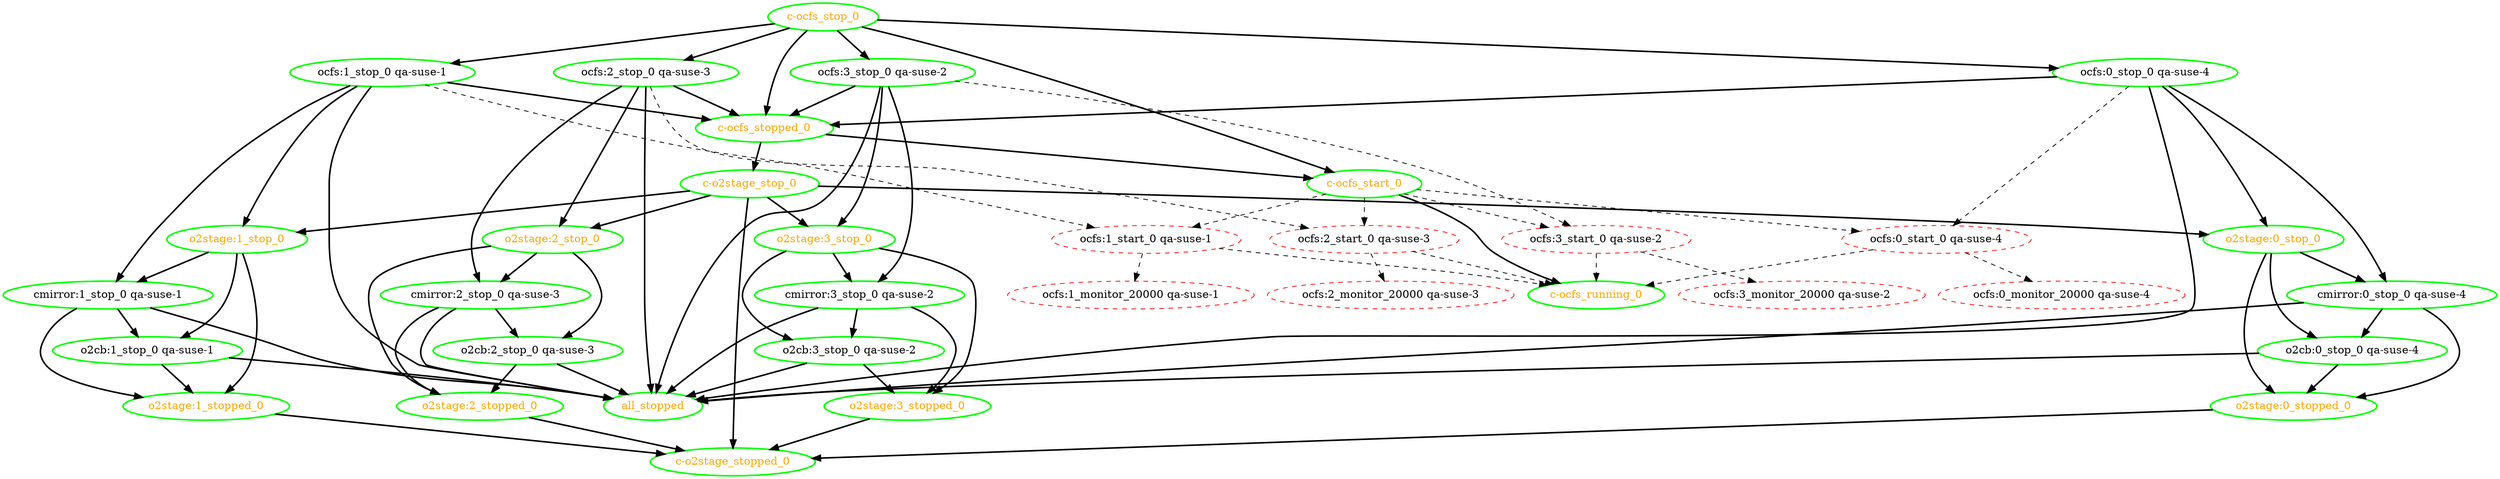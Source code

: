 digraph "g" {
"all_stopped" [ style=bold color="green" fontcolor="orange"  ]
"c-o2stage_stop_0" -> "c-o2stage_stopped_0" [ style = bold]
"c-o2stage_stop_0" -> "o2stage:0_stop_0" [ style = bold]
"c-o2stage_stop_0" -> "o2stage:1_stop_0" [ style = bold]
"c-o2stage_stop_0" -> "o2stage:2_stop_0" [ style = bold]
"c-o2stage_stop_0" -> "o2stage:3_stop_0" [ style = bold]
"c-o2stage_stop_0" [ style=bold color="green" fontcolor="orange"  ]
"c-o2stage_stopped_0" [ style=bold color="green" fontcolor="orange"  ]
"c-ocfs_running_0" [ style=bold color="green" fontcolor="orange"  ]
"c-ocfs_start_0" -> "c-ocfs_running_0" [ style = bold]
"c-ocfs_start_0" -> "ocfs:0_start_0 qa-suse-4" [ style = dashed]
"c-ocfs_start_0" -> "ocfs:1_start_0 qa-suse-1" [ style = dashed]
"c-ocfs_start_0" -> "ocfs:2_start_0 qa-suse-3" [ style = dashed]
"c-ocfs_start_0" -> "ocfs:3_start_0 qa-suse-2" [ style = dashed]
"c-ocfs_start_0" [ style=bold color="green" fontcolor="orange"  ]
"c-ocfs_stop_0" -> "c-ocfs_start_0" [ style = bold]
"c-ocfs_stop_0" -> "c-ocfs_stopped_0" [ style = bold]
"c-ocfs_stop_0" -> "ocfs:0_stop_0 qa-suse-4" [ style = bold]
"c-ocfs_stop_0" -> "ocfs:1_stop_0 qa-suse-1" [ style = bold]
"c-ocfs_stop_0" -> "ocfs:2_stop_0 qa-suse-3" [ style = bold]
"c-ocfs_stop_0" -> "ocfs:3_stop_0 qa-suse-2" [ style = bold]
"c-ocfs_stop_0" [ style=bold color="green" fontcolor="orange"  ]
"c-ocfs_stopped_0" -> "c-o2stage_stop_0" [ style = bold]
"c-ocfs_stopped_0" -> "c-ocfs_start_0" [ style = bold]
"c-ocfs_stopped_0" [ style=bold color="green" fontcolor="orange"  ]
"cmirror:0_stop_0 qa-suse-4" -> "all_stopped" [ style = bold]
"cmirror:0_stop_0 qa-suse-4" -> "o2cb:0_stop_0 qa-suse-4" [ style = bold]
"cmirror:0_stop_0 qa-suse-4" -> "o2stage:0_stopped_0" [ style = bold]
"cmirror:0_stop_0 qa-suse-4" [ style=bold color="green" fontcolor="black"  ]
"cmirror:1_stop_0 qa-suse-1" -> "all_stopped" [ style = bold]
"cmirror:1_stop_0 qa-suse-1" -> "o2cb:1_stop_0 qa-suse-1" [ style = bold]
"cmirror:1_stop_0 qa-suse-1" -> "o2stage:1_stopped_0" [ style = bold]
"cmirror:1_stop_0 qa-suse-1" [ style=bold color="green" fontcolor="black"  ]
"cmirror:2_stop_0 qa-suse-3" -> "all_stopped" [ style = bold]
"cmirror:2_stop_0 qa-suse-3" -> "o2cb:2_stop_0 qa-suse-3" [ style = bold]
"cmirror:2_stop_0 qa-suse-3" -> "o2stage:2_stopped_0" [ style = bold]
"cmirror:2_stop_0 qa-suse-3" [ style=bold color="green" fontcolor="black"  ]
"cmirror:3_stop_0 qa-suse-2" -> "all_stopped" [ style = bold]
"cmirror:3_stop_0 qa-suse-2" -> "o2cb:3_stop_0 qa-suse-2" [ style = bold]
"cmirror:3_stop_0 qa-suse-2" -> "o2stage:3_stopped_0" [ style = bold]
"cmirror:3_stop_0 qa-suse-2" [ style=bold color="green" fontcolor="black"  ]
"o2cb:0_stop_0 qa-suse-4" -> "all_stopped" [ style = bold]
"o2cb:0_stop_0 qa-suse-4" -> "o2stage:0_stopped_0" [ style = bold]
"o2cb:0_stop_0 qa-suse-4" [ style=bold color="green" fontcolor="black"  ]
"o2cb:1_stop_0 qa-suse-1" -> "all_stopped" [ style = bold]
"o2cb:1_stop_0 qa-suse-1" -> "o2stage:1_stopped_0" [ style = bold]
"o2cb:1_stop_0 qa-suse-1" [ style=bold color="green" fontcolor="black"  ]
"o2cb:2_stop_0 qa-suse-3" -> "all_stopped" [ style = bold]
"o2cb:2_stop_0 qa-suse-3" -> "o2stage:2_stopped_0" [ style = bold]
"o2cb:2_stop_0 qa-suse-3" [ style=bold color="green" fontcolor="black"  ]
"o2cb:3_stop_0 qa-suse-2" -> "all_stopped" [ style = bold]
"o2cb:3_stop_0 qa-suse-2" -> "o2stage:3_stopped_0" [ style = bold]
"o2cb:3_stop_0 qa-suse-2" [ style=bold color="green" fontcolor="black"  ]
"o2stage:0_stop_0" -> "cmirror:0_stop_0 qa-suse-4" [ style = bold]
"o2stage:0_stop_0" -> "o2cb:0_stop_0 qa-suse-4" [ style = bold]
"o2stage:0_stop_0" -> "o2stage:0_stopped_0" [ style = bold]
"o2stage:0_stop_0" [ style=bold color="green" fontcolor="orange"  ]
"o2stage:0_stopped_0" -> "c-o2stage_stopped_0" [ style = bold]
"o2stage:0_stopped_0" [ style=bold color="green" fontcolor="orange"  ]
"o2stage:1_stop_0" -> "cmirror:1_stop_0 qa-suse-1" [ style = bold]
"o2stage:1_stop_0" -> "o2cb:1_stop_0 qa-suse-1" [ style = bold]
"o2stage:1_stop_0" -> "o2stage:1_stopped_0" [ style = bold]
"o2stage:1_stop_0" [ style=bold color="green" fontcolor="orange"  ]
"o2stage:1_stopped_0" -> "c-o2stage_stopped_0" [ style = bold]
"o2stage:1_stopped_0" [ style=bold color="green" fontcolor="orange"  ]
"o2stage:2_stop_0" -> "cmirror:2_stop_0 qa-suse-3" [ style = bold]
"o2stage:2_stop_0" -> "o2cb:2_stop_0 qa-suse-3" [ style = bold]
"o2stage:2_stop_0" -> "o2stage:2_stopped_0" [ style = bold]
"o2stage:2_stop_0" [ style=bold color="green" fontcolor="orange"  ]
"o2stage:2_stopped_0" -> "c-o2stage_stopped_0" [ style = bold]
"o2stage:2_stopped_0" [ style=bold color="green" fontcolor="orange"  ]
"o2stage:3_stop_0" -> "cmirror:3_stop_0 qa-suse-2" [ style = bold]
"o2stage:3_stop_0" -> "o2cb:3_stop_0 qa-suse-2" [ style = bold]
"o2stage:3_stop_0" -> "o2stage:3_stopped_0" [ style = bold]
"o2stage:3_stop_0" [ style=bold color="green" fontcolor="orange"  ]
"o2stage:3_stopped_0" -> "c-o2stage_stopped_0" [ style = bold]
"o2stage:3_stopped_0" [ style=bold color="green" fontcolor="orange"  ]
"ocfs:0_monitor_20000 qa-suse-4" [ style=dashed color="red" fontcolor="black"  ]
"ocfs:0_start_0 qa-suse-4" -> "c-ocfs_running_0" [ style = dashed]
"ocfs:0_start_0 qa-suse-4" -> "ocfs:0_monitor_20000 qa-suse-4" [ style = dashed]
"ocfs:0_start_0 qa-suse-4" [ style=dashed color="red" fontcolor="black"  ]
"ocfs:0_stop_0 qa-suse-4" -> "all_stopped" [ style = bold]
"ocfs:0_stop_0 qa-suse-4" -> "c-ocfs_stopped_0" [ style = bold]
"ocfs:0_stop_0 qa-suse-4" -> "cmirror:0_stop_0 qa-suse-4" [ style = bold]
"ocfs:0_stop_0 qa-suse-4" -> "o2stage:0_stop_0" [ style = bold]
"ocfs:0_stop_0 qa-suse-4" -> "ocfs:0_start_0 qa-suse-4" [ style = dashed]
"ocfs:0_stop_0 qa-suse-4" [ style=bold color="green" fontcolor="black"  ]
"ocfs:1_monitor_20000 qa-suse-1" [ style=dashed color="red" fontcolor="black"  ]
"ocfs:1_start_0 qa-suse-1" -> "c-ocfs_running_0" [ style = dashed]
"ocfs:1_start_0 qa-suse-1" -> "ocfs:1_monitor_20000 qa-suse-1" [ style = dashed]
"ocfs:1_start_0 qa-suse-1" [ style=dashed color="red" fontcolor="black"  ]
"ocfs:1_stop_0 qa-suse-1" -> "all_stopped" [ style = bold]
"ocfs:1_stop_0 qa-suse-1" -> "c-ocfs_stopped_0" [ style = bold]
"ocfs:1_stop_0 qa-suse-1" -> "cmirror:1_stop_0 qa-suse-1" [ style = bold]
"ocfs:1_stop_0 qa-suse-1" -> "o2stage:1_stop_0" [ style = bold]
"ocfs:1_stop_0 qa-suse-1" -> "ocfs:1_start_0 qa-suse-1" [ style = dashed]
"ocfs:1_stop_0 qa-suse-1" [ style=bold color="green" fontcolor="black"  ]
"ocfs:2_monitor_20000 qa-suse-3" [ style=dashed color="red" fontcolor="black"  ]
"ocfs:2_start_0 qa-suse-3" -> "c-ocfs_running_0" [ style = dashed]
"ocfs:2_start_0 qa-suse-3" -> "ocfs:2_monitor_20000 qa-suse-3" [ style = dashed]
"ocfs:2_start_0 qa-suse-3" [ style=dashed color="red" fontcolor="black"  ]
"ocfs:2_stop_0 qa-suse-3" -> "all_stopped" [ style = bold]
"ocfs:2_stop_0 qa-suse-3" -> "c-ocfs_stopped_0" [ style = bold]
"ocfs:2_stop_0 qa-suse-3" -> "cmirror:2_stop_0 qa-suse-3" [ style = bold]
"ocfs:2_stop_0 qa-suse-3" -> "o2stage:2_stop_0" [ style = bold]
"ocfs:2_stop_0 qa-suse-3" -> "ocfs:2_start_0 qa-suse-3" [ style = dashed]
"ocfs:2_stop_0 qa-suse-3" [ style=bold color="green" fontcolor="black"  ]
"ocfs:3_monitor_20000 qa-suse-2" [ style=dashed color="red" fontcolor="black"  ]
"ocfs:3_start_0 qa-suse-2" -> "c-ocfs_running_0" [ style = dashed]
"ocfs:3_start_0 qa-suse-2" -> "ocfs:3_monitor_20000 qa-suse-2" [ style = dashed]
"ocfs:3_start_0 qa-suse-2" [ style=dashed color="red" fontcolor="black"  ]
"ocfs:3_stop_0 qa-suse-2" -> "all_stopped" [ style = bold]
"ocfs:3_stop_0 qa-suse-2" -> "c-ocfs_stopped_0" [ style = bold]
"ocfs:3_stop_0 qa-suse-2" -> "cmirror:3_stop_0 qa-suse-2" [ style = bold]
"ocfs:3_stop_0 qa-suse-2" -> "o2stage:3_stop_0" [ style = bold]
"ocfs:3_stop_0 qa-suse-2" -> "ocfs:3_start_0 qa-suse-2" [ style = dashed]
"ocfs:3_stop_0 qa-suse-2" [ style=bold color="green" fontcolor="black"  ]
}

